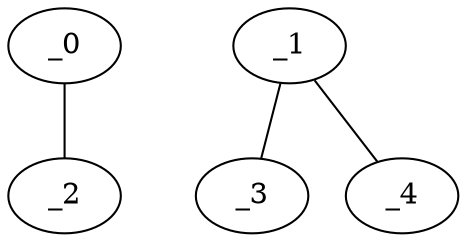 graph XP1_0103 {
	_0	 [x="2.46686",
		y="3.08205"];
	_2	 [x="0.65322",
		y="0.513607"];
	_0 -- _2;
	_1	 [x="0.51",
		y=3];
	_3	 [x="2.39042",
		y="0.477083"];
	_1 -- _3;
	_4	 [x="0.194208",
		y="1.10667"];
	_1 -- _4;
}
